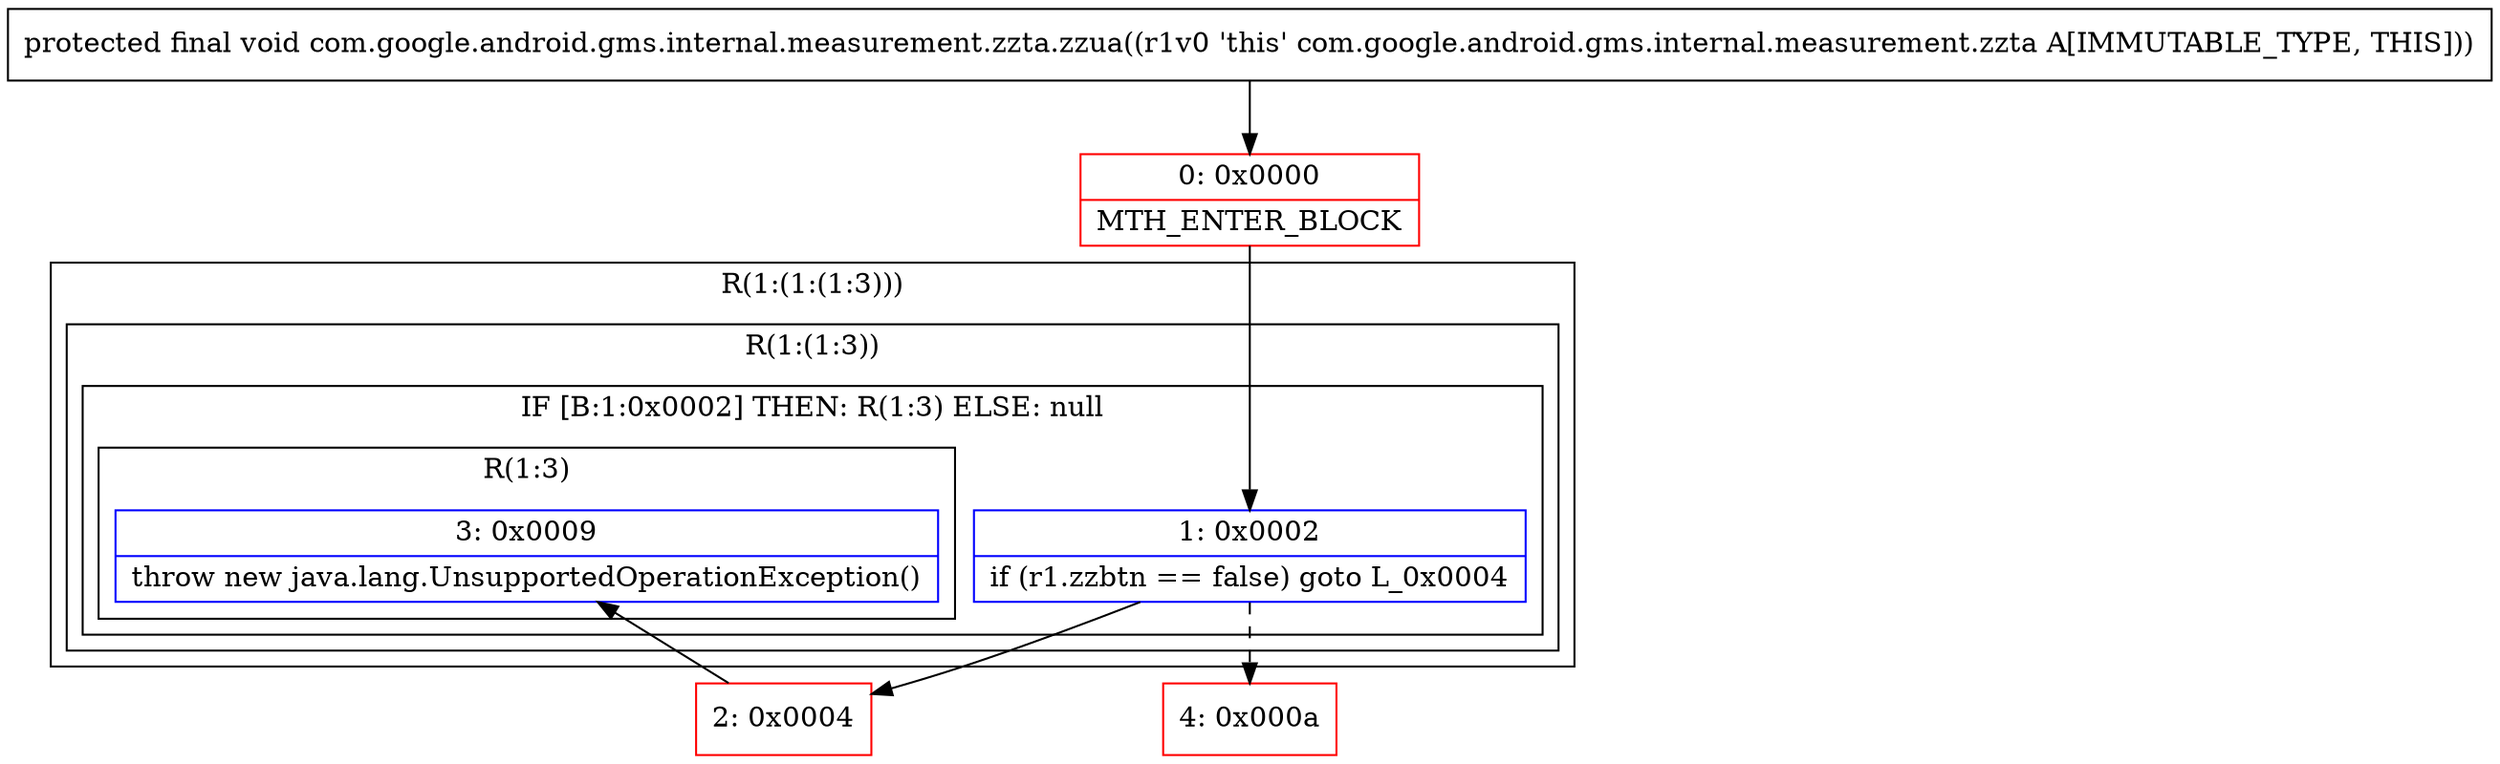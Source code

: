 digraph "CFG forcom.google.android.gms.internal.measurement.zzta.zzua()V" {
subgraph cluster_Region_1128181143 {
label = "R(1:(1:(1:3)))";
node [shape=record,color=blue];
subgraph cluster_Region_1528504570 {
label = "R(1:(1:3))";
node [shape=record,color=blue];
subgraph cluster_IfRegion_1351795711 {
label = "IF [B:1:0x0002] THEN: R(1:3) ELSE: null";
node [shape=record,color=blue];
Node_1 [shape=record,label="{1\:\ 0x0002|if (r1.zzbtn == false) goto L_0x0004\l}"];
subgraph cluster_Region_1548830686 {
label = "R(1:3)";
node [shape=record,color=blue];
Node_3 [shape=record,label="{3\:\ 0x0009|throw new java.lang.UnsupportedOperationException()\l}"];
}
}
}
}
Node_0 [shape=record,color=red,label="{0\:\ 0x0000|MTH_ENTER_BLOCK\l}"];
Node_2 [shape=record,color=red,label="{2\:\ 0x0004}"];
Node_4 [shape=record,color=red,label="{4\:\ 0x000a}"];
MethodNode[shape=record,label="{protected final void com.google.android.gms.internal.measurement.zzta.zzua((r1v0 'this' com.google.android.gms.internal.measurement.zzta A[IMMUTABLE_TYPE, THIS])) }"];
MethodNode -> Node_0;
Node_1 -> Node_2;
Node_1 -> Node_4[style=dashed];
Node_0 -> Node_1;
Node_2 -> Node_3;
}

